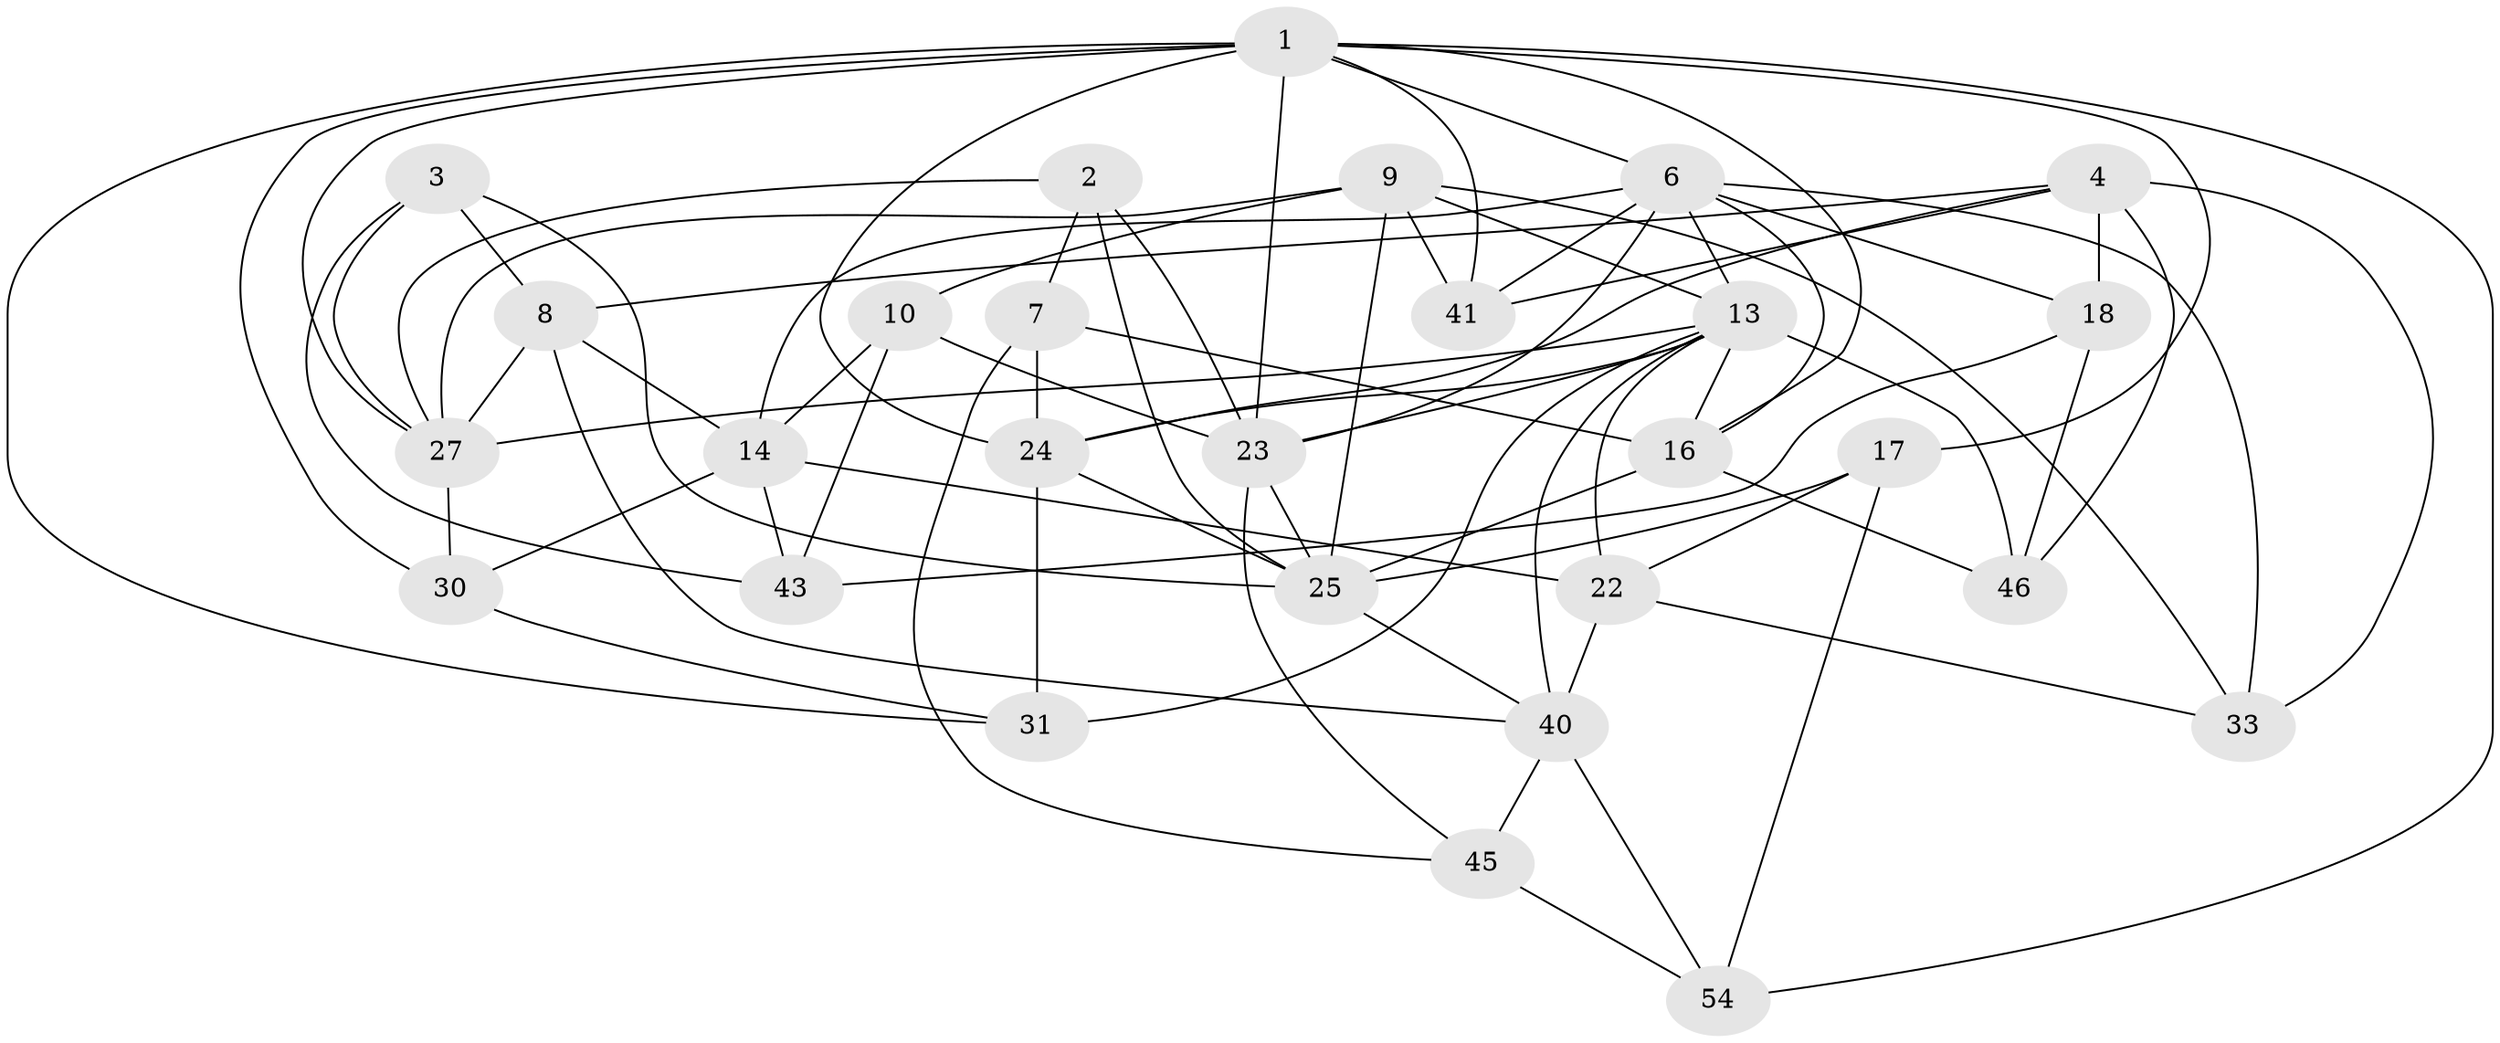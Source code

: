 // original degree distribution, {4: 1.0}
// Generated by graph-tools (version 1.1) at 2025/16/03/09/25 04:16:24]
// undirected, 28 vertices, 76 edges
graph export_dot {
graph [start="1"]
  node [color=gray90,style=filled];
  1 [super="+5+36+48"];
  2;
  3;
  4 [super="+19"];
  6 [super="+51"];
  7;
  8 [super="+12"];
  9 [super="+21"];
  10;
  13 [super="+15+20+55"];
  14 [super="+42"];
  16 [super="+28"];
  17;
  18;
  22 [super="+29+47"];
  23 [super="+26"];
  24 [super="+49"];
  25 [super="+57+32"];
  27 [super="+35+39"];
  30;
  31 [super="+37"];
  33;
  40 [super="+44+50"];
  41;
  43;
  45;
  46;
  54;
  1 -- 54;
  1 -- 23 [weight=2];
  1 -- 41;
  1 -- 31;
  1 -- 24 [weight=2];
  1 -- 27;
  1 -- 30;
  1 -- 16;
  1 -- 17;
  1 -- 6;
  2 -- 25;
  2 -- 7;
  2 -- 23;
  2 -- 27;
  3 -- 25;
  3 -- 43;
  3 -- 27;
  3 -- 8;
  4 -- 41;
  4 -- 18;
  4 -- 33;
  4 -- 8;
  4 -- 24;
  4 -- 46;
  6 -- 41;
  6 -- 18;
  6 -- 33;
  6 -- 23;
  6 -- 14;
  6 -- 16;
  6 -- 13;
  7 -- 45;
  7 -- 24;
  7 -- 16;
  8 -- 40;
  8 -- 27 [weight=2];
  8 -- 14;
  9 -- 33;
  9 -- 41;
  9 -- 10;
  9 -- 27;
  9 -- 25;
  9 -- 13;
  10 -- 23;
  10 -- 43;
  10 -- 14;
  13 -- 31 [weight=2];
  13 -- 27;
  13 -- 23;
  13 -- 16;
  13 -- 22 [weight=2];
  13 -- 24;
  13 -- 40;
  13 -- 46;
  14 -- 43;
  14 -- 22;
  14 -- 30;
  16 -- 46;
  16 -- 25;
  17 -- 54;
  17 -- 25;
  17 -- 22;
  18 -- 46;
  18 -- 43;
  22 -- 40 [weight=3];
  22 -- 33;
  23 -- 45;
  23 -- 25;
  24 -- 31 [weight=2];
  24 -- 25;
  25 -- 40;
  27 -- 30;
  30 -- 31;
  40 -- 54;
  40 -- 45;
  45 -- 54;
}
